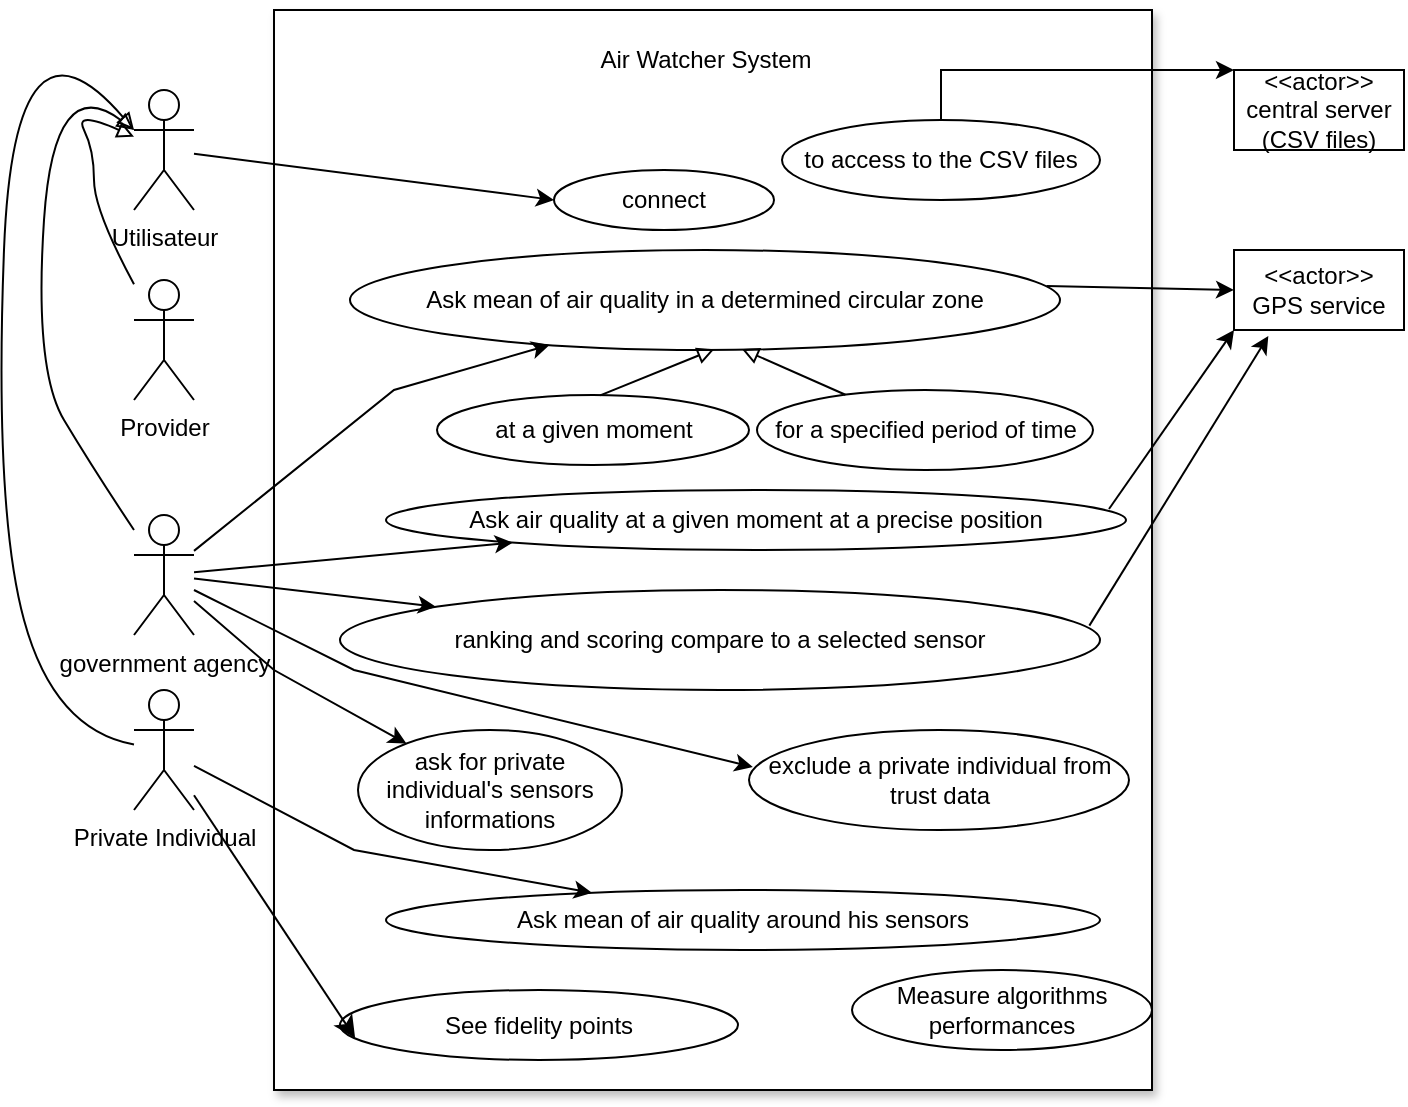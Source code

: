 <mxfile version="24.3.1" type="github">
  <diagram name="Page-1" id="l2WPUvjRW5Avm5DFvKfE">
    <mxGraphModel dx="954" dy="647" grid="1" gridSize="10" guides="1" tooltips="1" connect="1" arrows="1" fold="1" page="1" pageScale="1" pageWidth="827" pageHeight="1169" math="0" shadow="0">
      <root>
        <mxCell id="0" />
        <mxCell id="1" parent="0" />
        <mxCell id="mPMVMwwMDDIuX5QgNMDJ-1" value="government agency" style="shape=umlActor;verticalLabelPosition=bottom;verticalAlign=top;html=1;outlineConnect=0;" parent="1" vertex="1">
          <mxGeometry x="170" y="402.5" width="30" height="60" as="geometry" />
        </mxCell>
        <mxCell id="mPMVMwwMDDIuX5QgNMDJ-2" value="" style="rounded=0;whiteSpace=wrap;html=1;shadow=1;" parent="1" vertex="1">
          <mxGeometry x="240" y="150" width="439" height="540" as="geometry" />
        </mxCell>
        <mxCell id="mPMVMwwMDDIuX5QgNMDJ-3" value="Air Watcher System" style="text;html=1;align=center;verticalAlign=middle;whiteSpace=wrap;rounded=0;" parent="1" vertex="1">
          <mxGeometry x="355.5" y="160" width="200" height="30" as="geometry" />
        </mxCell>
        <mxCell id="mPMVMwwMDDIuX5QgNMDJ-5" value="Provider" style="shape=umlActor;verticalLabelPosition=bottom;verticalAlign=top;html=1;outlineConnect=0;" parent="1" vertex="1">
          <mxGeometry x="170" y="285" width="30" height="60" as="geometry" />
        </mxCell>
        <mxCell id="mPMVMwwMDDIuX5QgNMDJ-10" value="&amp;lt;&amp;lt;actor&amp;gt;&amp;gt;&lt;div&gt;GPS service&lt;/div&gt;" style="rounded=0;whiteSpace=wrap;html=1;" parent="1" vertex="1">
          <mxGeometry x="720" y="270" width="85" height="40" as="geometry" />
        </mxCell>
        <mxCell id="mPMVMwwMDDIuX5QgNMDJ-13" value="&amp;lt;&amp;lt;actor&amp;gt;&amp;gt;&lt;div&gt;central server (CSV files)&lt;/div&gt;" style="rounded=0;whiteSpace=wrap;html=1;" parent="1" vertex="1">
          <mxGeometry x="720" y="180" width="85" height="40" as="geometry" />
        </mxCell>
        <mxCell id="mPMVMwwMDDIuX5QgNMDJ-19" value="" style="edgeStyle=orthogonalEdgeStyle;rounded=0;orthogonalLoop=1;jettySize=auto;html=1;" parent="1" source="mPMVMwwMDDIuX5QgNMDJ-18" target="mPMVMwwMDDIuX5QgNMDJ-13" edge="1">
          <mxGeometry relative="1" as="geometry">
            <Array as="points">
              <mxPoint x="574" y="180" />
              <mxPoint x="763" y="180" />
            </Array>
          </mxGeometry>
        </mxCell>
        <mxCell id="mPMVMwwMDDIuX5QgNMDJ-18" value="to access to the CSV files" style="ellipse;whiteSpace=wrap;html=1;" parent="1" vertex="1">
          <mxGeometry x="494" y="205" width="159" height="40" as="geometry" />
        </mxCell>
        <mxCell id="mPMVMwwMDDIuX5QgNMDJ-34" value="Ask mean of air quality in a determined circular zone" style="ellipse;whiteSpace=wrap;html=1;" parent="1" vertex="1">
          <mxGeometry x="278" y="270" width="355" height="50" as="geometry" />
        </mxCell>
        <mxCell id="mPMVMwwMDDIuX5QgNMDJ-35" value="Ask air quality at a given moment at a precise position" style="ellipse;whiteSpace=wrap;html=1;" parent="1" vertex="1">
          <mxGeometry x="296" y="390" width="370" height="30" as="geometry" />
        </mxCell>
        <mxCell id="mPMVMwwMDDIuX5QgNMDJ-36" value="at a given moment" style="ellipse;whiteSpace=wrap;html=1;" parent="1" vertex="1">
          <mxGeometry x="321.5" y="342.5" width="156" height="35" as="geometry" />
        </mxCell>
        <mxCell id="mPMVMwwMDDIuX5QgNMDJ-37" value="for a specified period of time" style="ellipse;whiteSpace=wrap;html=1;" parent="1" vertex="1">
          <mxGeometry x="481.5" y="340" width="168" height="40" as="geometry" />
        </mxCell>
        <mxCell id="mPMVMwwMDDIuX5QgNMDJ-40" value="" style="endArrow=block;html=1;rounded=0;exitX=0.523;exitY=0.006;exitDx=0;exitDy=0;exitPerimeter=0;entryX=0.513;entryY=0.992;entryDx=0;entryDy=0;entryPerimeter=0;endFill=0;" parent="1" source="mPMVMwwMDDIuX5QgNMDJ-36" target="mPMVMwwMDDIuX5QgNMDJ-34" edge="1">
          <mxGeometry width="50" height="50" relative="1" as="geometry">
            <mxPoint x="375" y="325" as="sourcePoint" />
            <mxPoint x="425" y="275" as="targetPoint" />
          </mxGeometry>
        </mxCell>
        <mxCell id="mPMVMwwMDDIuX5QgNMDJ-41" value="" style="endArrow=block;html=1;rounded=0;entryX=0.552;entryY=0.99;entryDx=0;entryDy=0;entryPerimeter=0;endFill=0;" parent="1" source="mPMVMwwMDDIuX5QgNMDJ-37" target="mPMVMwwMDDIuX5QgNMDJ-34" edge="1">
          <mxGeometry width="50" height="50" relative="1" as="geometry">
            <mxPoint x="330" y="330" as="sourcePoint" />
            <mxPoint x="431" y="274" as="targetPoint" />
          </mxGeometry>
        </mxCell>
        <mxCell id="mPMVMwwMDDIuX5QgNMDJ-42" value="ranking and scoring compare to a selected sensor" style="ellipse;whiteSpace=wrap;html=1;" parent="1" vertex="1">
          <mxGeometry x="273" y="440" width="380" height="50" as="geometry" />
        </mxCell>
        <mxCell id="mPMVMwwMDDIuX5QgNMDJ-45" value="exclude a private individual from trust data" style="ellipse;whiteSpace=wrap;html=1;" parent="1" vertex="1">
          <mxGeometry x="477.5" y="510" width="190" height="50" as="geometry" />
        </mxCell>
        <mxCell id="mPMVMwwMDDIuX5QgNMDJ-46" value="Measure algorithms performances" style="ellipse;whiteSpace=wrap;html=1;" parent="1" vertex="1">
          <mxGeometry x="529" y="630" width="150" height="40" as="geometry" />
        </mxCell>
        <mxCell id="mPMVMwwMDDIuX5QgNMDJ-48" value="" style="endArrow=classic;html=1;rounded=0;entryX=0.01;entryY=0.37;entryDx=0;entryDy=0;entryPerimeter=0;" parent="1" source="mPMVMwwMDDIuX5QgNMDJ-1" target="mPMVMwwMDDIuX5QgNMDJ-45" edge="1">
          <mxGeometry width="50" height="50" relative="1" as="geometry">
            <mxPoint x="180" y="360" as="sourcePoint" />
            <mxPoint x="230" y="310" as="targetPoint" />
            <Array as="points">
              <mxPoint x="280" y="480" />
            </Array>
          </mxGeometry>
        </mxCell>
        <mxCell id="mPMVMwwMDDIuX5QgNMDJ-49" value="connect" style="ellipse;whiteSpace=wrap;html=1;" parent="1" vertex="1">
          <mxGeometry x="380" y="230" width="110" height="30" as="geometry" />
        </mxCell>
        <mxCell id="mPMVMwwMDDIuX5QgNMDJ-53" value="" style="endArrow=classic;html=1;rounded=0;exitX=0.981;exitY=0.361;exitDx=0;exitDy=0;exitPerimeter=0;entryX=0;entryY=0.5;entryDx=0;entryDy=0;" parent="1" source="mPMVMwwMDDIuX5QgNMDJ-34" target="mPMVMwwMDDIuX5QgNMDJ-10" edge="1">
          <mxGeometry width="50" height="50" relative="1" as="geometry">
            <mxPoint x="590" y="240" as="sourcePoint" />
            <mxPoint x="640" y="190" as="targetPoint" />
          </mxGeometry>
        </mxCell>
        <mxCell id="mPMVMwwMDDIuX5QgNMDJ-54" value="" style="endArrow=classic;html=1;rounded=0;exitX=0.977;exitY=0.317;exitDx=0;exitDy=0;exitPerimeter=0;entryX=0;entryY=1;entryDx=0;entryDy=0;" parent="1" source="mPMVMwwMDDIuX5QgNMDJ-35" target="mPMVMwwMDDIuX5QgNMDJ-10" edge="1">
          <mxGeometry width="50" height="50" relative="1" as="geometry">
            <mxPoint x="650" y="360" as="sourcePoint" />
            <mxPoint x="700" y="310" as="targetPoint" />
          </mxGeometry>
        </mxCell>
        <mxCell id="mPMVMwwMDDIuX5QgNMDJ-55" value="" style="endArrow=classic;html=1;rounded=0;exitX=0.986;exitY=0.356;exitDx=0;exitDy=0;exitPerimeter=0;entryX=0.202;entryY=1.074;entryDx=0;entryDy=0;entryPerimeter=0;" parent="1" source="mPMVMwwMDDIuX5QgNMDJ-42" target="mPMVMwwMDDIuX5QgNMDJ-10" edge="1">
          <mxGeometry width="50" height="50" relative="1" as="geometry">
            <mxPoint x="620" y="382.5" as="sourcePoint" />
            <mxPoint x="744" y="252.5" as="targetPoint" />
          </mxGeometry>
        </mxCell>
        <mxCell id="mPMVMwwMDDIuX5QgNMDJ-56" value="Utilisateur" style="shape=umlActor;verticalLabelPosition=bottom;verticalAlign=top;html=1;outlineConnect=0;" parent="1" vertex="1">
          <mxGeometry x="170" y="190" width="30" height="60" as="geometry" />
        </mxCell>
        <mxCell id="mPMVMwwMDDIuX5QgNMDJ-61" value="" style="curved=1;endArrow=block;html=1;rounded=0;endFill=0;" parent="1" source="mPMVMwwMDDIuX5QgNMDJ-5" target="mPMVMwwMDDIuX5QgNMDJ-56" edge="1">
          <mxGeometry width="50" height="50" relative="1" as="geometry">
            <mxPoint x="80" y="240" as="sourcePoint" />
            <mxPoint x="130" y="190" as="targetPoint" />
            <Array as="points">
              <mxPoint x="150" y="250" />
              <mxPoint x="150" y="220" />
              <mxPoint x="140" y="200" />
            </Array>
          </mxGeometry>
        </mxCell>
        <mxCell id="mPMVMwwMDDIuX5QgNMDJ-63" value="" style="endArrow=classic;html=1;rounded=0;entryX=0;entryY=0.5;entryDx=0;entryDy=0;" parent="1" source="mPMVMwwMDDIuX5QgNMDJ-56" target="mPMVMwwMDDIuX5QgNMDJ-49" edge="1">
          <mxGeometry width="50" height="50" relative="1" as="geometry">
            <mxPoint x="230" y="120" as="sourcePoint" />
            <mxPoint x="280" y="70" as="targetPoint" />
          </mxGeometry>
        </mxCell>
        <mxCell id="CMOTrVaitMfI9DuM7geh-1" value="Private Individual" style="shape=umlActor;verticalLabelPosition=bottom;verticalAlign=top;html=1;outlineConnect=0;" parent="1" vertex="1">
          <mxGeometry x="170" y="490" width="30" height="60" as="geometry" />
        </mxCell>
        <mxCell id="CMOTrVaitMfI9DuM7geh-2" value="" style="curved=1;endArrow=block;html=1;rounded=0;entryX=0;entryY=0.333;entryDx=0;entryDy=0;entryPerimeter=0;endFill=0;" parent="1" source="CMOTrVaitMfI9DuM7geh-1" target="mPMVMwwMDDIuX5QgNMDJ-56" edge="1">
          <mxGeometry width="50" height="50" relative="1" as="geometry">
            <mxPoint x="80" y="510" as="sourcePoint" />
            <mxPoint x="130" y="460" as="targetPoint" />
            <Array as="points">
              <mxPoint x="130" y="510" />
              <mxPoint x="100" y="400" />
              <mxPoint x="110" y="140" />
            </Array>
          </mxGeometry>
        </mxCell>
        <mxCell id="7C0dqBKwXJuHddxGU4Rj-1" value="See fidelity points" style="ellipse;whiteSpace=wrap;html=1;" parent="1" vertex="1">
          <mxGeometry x="273" y="640" width="199" height="35" as="geometry" />
        </mxCell>
        <mxCell id="7C0dqBKwXJuHddxGU4Rj-2" style="edgeStyle=none;curved=1;rounded=0;orthogonalLoop=1;jettySize=auto;html=1;entryX=0.038;entryY=0.686;entryDx=0;entryDy=0;entryPerimeter=0;fontSize=12;startSize=8;endSize=8;" parent="1" source="CMOTrVaitMfI9DuM7geh-1" target="7C0dqBKwXJuHddxGU4Rj-1" edge="1">
          <mxGeometry relative="1" as="geometry" />
        </mxCell>
        <mxCell id="zV7D3eGCMYDxvo4wQJPu-1" value="" style="endArrow=classic;html=1;rounded=0;" edge="1" parent="1" source="mPMVMwwMDDIuX5QgNMDJ-1" target="mPMVMwwMDDIuX5QgNMDJ-42">
          <mxGeometry width="50" height="50" relative="1" as="geometry">
            <mxPoint x="380" y="410" as="sourcePoint" />
            <mxPoint x="430" y="360" as="targetPoint" />
          </mxGeometry>
        </mxCell>
        <mxCell id="zV7D3eGCMYDxvo4wQJPu-2" value="" style="endArrow=classic;html=1;rounded=0;" edge="1" parent="1" source="mPMVMwwMDDIuX5QgNMDJ-1" target="mPMVMwwMDDIuX5QgNMDJ-35">
          <mxGeometry width="50" height="50" relative="1" as="geometry">
            <mxPoint x="210" y="370.332" as="sourcePoint" />
            <mxPoint x="350.03" y="350" as="targetPoint" />
          </mxGeometry>
        </mxCell>
        <mxCell id="zV7D3eGCMYDxvo4wQJPu-3" value="" style="endArrow=classic;html=1;rounded=0;" edge="1" parent="1" source="mPMVMwwMDDIuX5QgNMDJ-1" target="mPMVMwwMDDIuX5QgNMDJ-34">
          <mxGeometry width="50" height="50" relative="1" as="geometry">
            <mxPoint x="380" y="340" as="sourcePoint" />
            <mxPoint x="430" y="290" as="targetPoint" />
            <Array as="points">
              <mxPoint x="300" y="340" />
            </Array>
          </mxGeometry>
        </mxCell>
        <mxCell id="zV7D3eGCMYDxvo4wQJPu-4" value="Ask mean of air quality around his sensors" style="ellipse;whiteSpace=wrap;html=1;" vertex="1" parent="1">
          <mxGeometry x="296" y="590" width="357" height="30" as="geometry" />
        </mxCell>
        <mxCell id="zV7D3eGCMYDxvo4wQJPu-5" value="" style="endArrow=classic;html=1;rounded=0;" edge="1" parent="1" source="CMOTrVaitMfI9DuM7geh-1" target="zV7D3eGCMYDxvo4wQJPu-4">
          <mxGeometry width="50" height="50" relative="1" as="geometry">
            <mxPoint x="380" y="380" as="sourcePoint" />
            <mxPoint x="430" y="330" as="targetPoint" />
            <Array as="points">
              <mxPoint x="280" y="570" />
            </Array>
          </mxGeometry>
        </mxCell>
        <mxCell id="zV7D3eGCMYDxvo4wQJPu-6" value="ask for private individual&#39;s sensors informations" style="ellipse;whiteSpace=wrap;html=1;" vertex="1" parent="1">
          <mxGeometry x="282" y="510" width="132" height="60" as="geometry" />
        </mxCell>
        <mxCell id="zV7D3eGCMYDxvo4wQJPu-7" value="" style="endArrow=classic;html=1;rounded=0;" edge="1" parent="1" source="mPMVMwwMDDIuX5QgNMDJ-1" target="zV7D3eGCMYDxvo4wQJPu-6">
          <mxGeometry width="50" height="50" relative="1" as="geometry">
            <mxPoint x="380" y="380" as="sourcePoint" />
            <mxPoint x="430" y="330" as="targetPoint" />
            <Array as="points">
              <mxPoint x="240" y="480" />
            </Array>
          </mxGeometry>
        </mxCell>
        <mxCell id="zV7D3eGCMYDxvo4wQJPu-8" value="" style="curved=1;endArrow=block;html=1;rounded=0;entryX=0;entryY=0.333;entryDx=0;entryDy=0;entryPerimeter=0;endFill=0;" edge="1" parent="1" source="mPMVMwwMDDIuX5QgNMDJ-1" target="mPMVMwwMDDIuX5QgNMDJ-56">
          <mxGeometry width="50" height="50" relative="1" as="geometry">
            <mxPoint x="100" y="380" as="sourcePoint" />
            <mxPoint x="150" y="330" as="targetPoint" />
            <Array as="points">
              <mxPoint x="150" y="380" />
              <mxPoint x="120" y="330" />
              <mxPoint x="130" y="180" />
            </Array>
          </mxGeometry>
        </mxCell>
      </root>
    </mxGraphModel>
  </diagram>
</mxfile>
